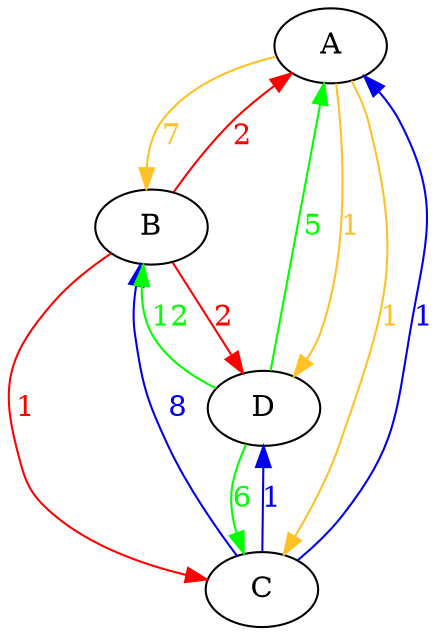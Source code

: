 digraph graphname{
A -> B[label=7 color="goldenrod1" fontcolor="goldenrod1"] ; 
A -> C[label=1 color="goldenrod1" fontcolor="goldenrod1"] ; 
A -> D[label=1 color="goldenrod1" fontcolor="goldenrod1"] ; 
B -> A[label=2 color="red1" fontcolor="red1"] ; 
B -> C[label=1 color="red1" fontcolor="red1"] ; 
B -> D[label=2 color="red1" fontcolor="red1"] ; 
C -> A[label=1 color="blue2" fontcolor="blue2"] ; 
C -> B[label=8 color="blue2" fontcolor="blue2"] ; 
C -> D[label=1 color="blue2" fontcolor="blue2"] ; 
D -> A[label=5 color="green1" fontcolor="green1"] ; 
D -> B[label=12 color="green1" fontcolor="green1"] ; 
D -> C[label=6 color="green1" fontcolor="green1"] ; 
  }